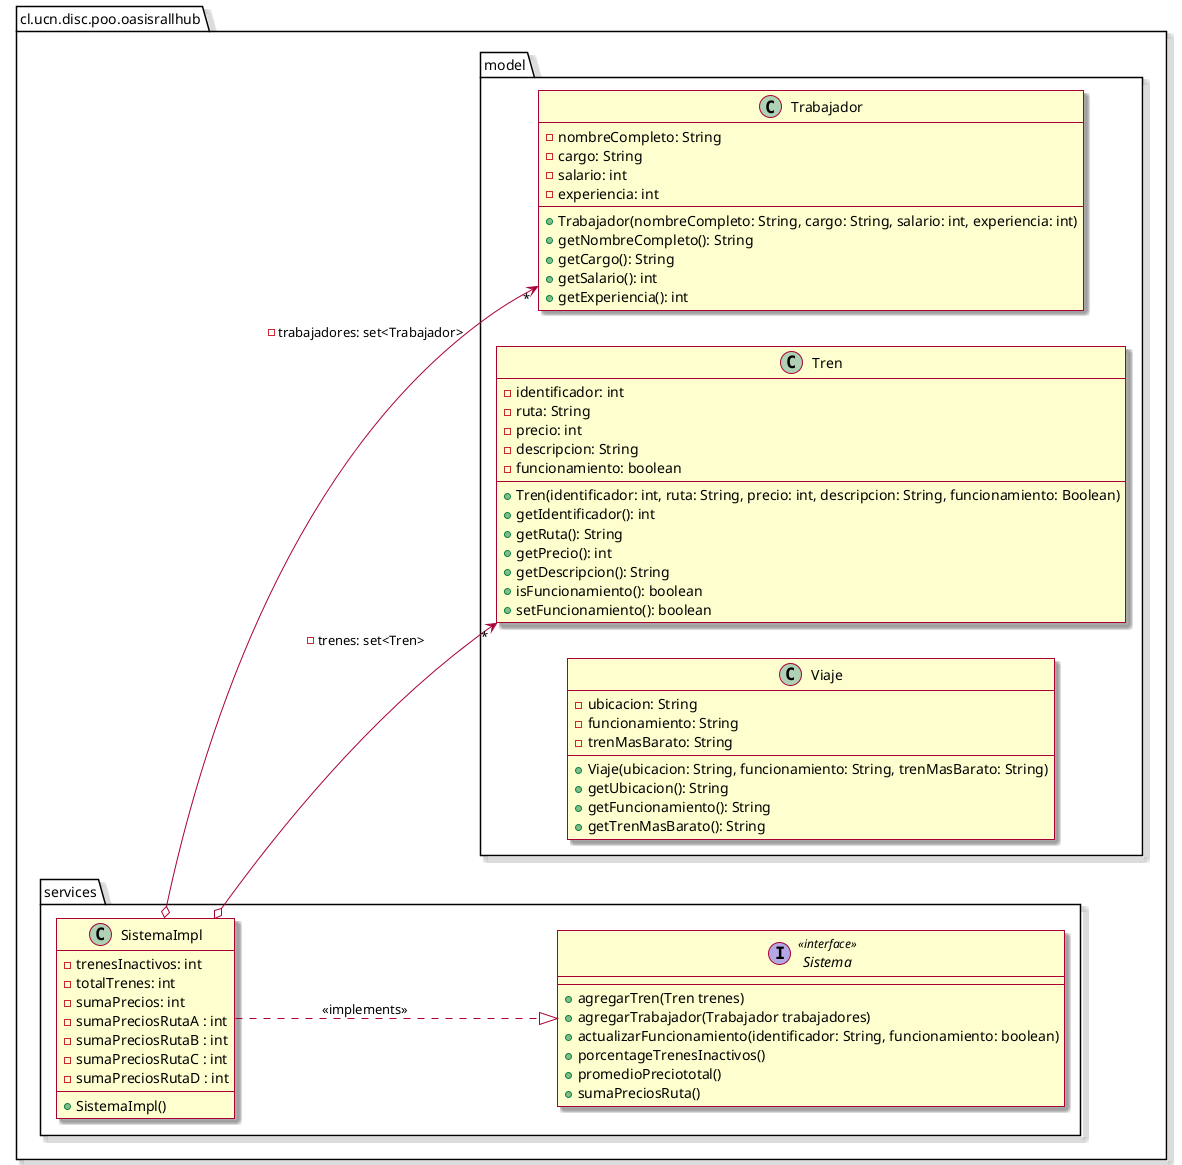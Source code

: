 @startuml
'https://plantuml.com/class-diagram

set separator none
left to right direction
skin rose

package cl.ucn.disc.poo.oasisrallhub {
 package model {
   Class Tren {
     -identificador: int
     -ruta: String
     -precio: int
     -descripcion: String
     -funcionamiento: boolean
     --
     + Tren(identificador: int, ruta: String, precio: int, descripcion: String, funcionamiento: Boolean)
     + getIdentificador(): int
     + getRuta(): String
     + getPrecio(): int
     + getDescripcion(): String
     + isFuncionamiento(): boolean
     + setFuncionamiento(): boolean
   }

   Class Trabajador {
     -nombreCompleto: String
     -cargo: String
     -salario: int
     -experiencia: int
     --
     + Trabajador(nombreCompleto: String, cargo: String, salario: int, experiencia: int)
     + getNombreCompleto(): String
     + getCargo(): String
     + getSalario(): int
     + getExperiencia(): int
   }

   Class Viaje {
     -ubicacion: String
     -funcionamiento: String
     -trenMasBarato: String
     --
     + Viaje(ubicacion: String, funcionamiento: String, trenMasBarato: String)
     + getUbicacion(): String
     + getFuncionamiento(): String
     + getTrenMasBarato(): String
   }
}
package services {
   Class SistemaImpl {
      + SistemaImpl()
      - trenesInactivos: int
      - totalTrenes: int
      - sumaPrecios: int
      - sumaPreciosRutaA : int
      - sumaPreciosRutaB : int
      - sumaPreciosRutaC : int
      - sumaPreciosRutaD : int
   }
   interface Sistema <<interface>> {
       + agregarTren(Tren trenes)
       + agregarTrabajador(Trabajador trabajadores)
       + actualizarFuncionamiento(identificador: String, funcionamiento: boolean)
       + porcentageTrenesInactivos()
       + promedioPreciototal()
       + sumaPreciosRuta()
   }
   SistemaImpl..|> Sistema: <<implements>>
   SistemaImpl o--> "*"Tren: -trenes: set<Tren>
   SistemaImpl o--> "*"Trabajador: -trabajadores: set<Trabajador>
}
@enduml